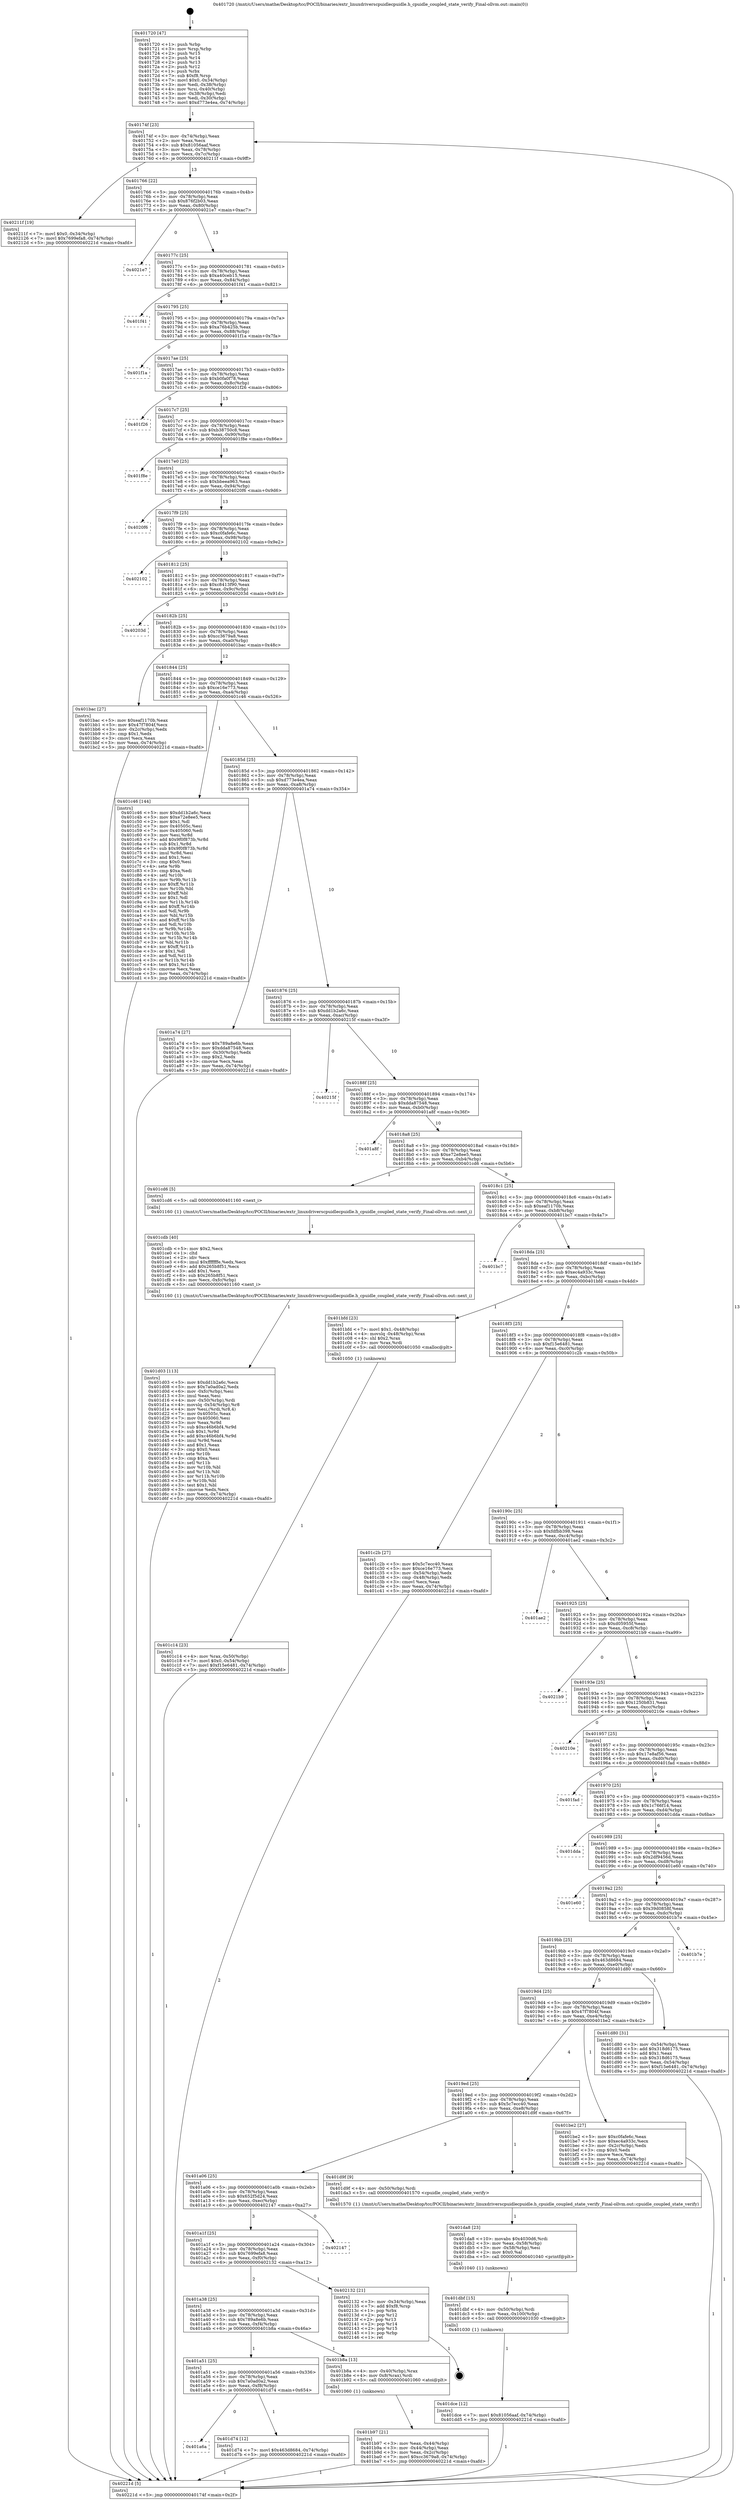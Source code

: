 digraph "0x401720" {
  label = "0x401720 (/mnt/c/Users/mathe/Desktop/tcc/POCII/binaries/extr_linuxdriverscpuidlecpuidle.h_cpuidle_coupled_state_verify_Final-ollvm.out::main(0))"
  labelloc = "t"
  node[shape=record]

  Entry [label="",width=0.3,height=0.3,shape=circle,fillcolor=black,style=filled]
  "0x40174f" [label="{
     0x40174f [23]\l
     | [instrs]\l
     &nbsp;&nbsp;0x40174f \<+3\>: mov -0x74(%rbp),%eax\l
     &nbsp;&nbsp;0x401752 \<+2\>: mov %eax,%ecx\l
     &nbsp;&nbsp;0x401754 \<+6\>: sub $0x81056aaf,%ecx\l
     &nbsp;&nbsp;0x40175a \<+3\>: mov %eax,-0x78(%rbp)\l
     &nbsp;&nbsp;0x40175d \<+3\>: mov %ecx,-0x7c(%rbp)\l
     &nbsp;&nbsp;0x401760 \<+6\>: je 000000000040211f \<main+0x9ff\>\l
  }"]
  "0x40211f" [label="{
     0x40211f [19]\l
     | [instrs]\l
     &nbsp;&nbsp;0x40211f \<+7\>: movl $0x0,-0x34(%rbp)\l
     &nbsp;&nbsp;0x402126 \<+7\>: movl $0x7699efa8,-0x74(%rbp)\l
     &nbsp;&nbsp;0x40212d \<+5\>: jmp 000000000040221d \<main+0xafd\>\l
  }"]
  "0x401766" [label="{
     0x401766 [22]\l
     | [instrs]\l
     &nbsp;&nbsp;0x401766 \<+5\>: jmp 000000000040176b \<main+0x4b\>\l
     &nbsp;&nbsp;0x40176b \<+3\>: mov -0x78(%rbp),%eax\l
     &nbsp;&nbsp;0x40176e \<+5\>: sub $0x876f2b03,%eax\l
     &nbsp;&nbsp;0x401773 \<+3\>: mov %eax,-0x80(%rbp)\l
     &nbsp;&nbsp;0x401776 \<+6\>: je 00000000004021e7 \<main+0xac7\>\l
  }"]
  Exit [label="",width=0.3,height=0.3,shape=circle,fillcolor=black,style=filled,peripheries=2]
  "0x4021e7" [label="{
     0x4021e7\l
  }", style=dashed]
  "0x40177c" [label="{
     0x40177c [25]\l
     | [instrs]\l
     &nbsp;&nbsp;0x40177c \<+5\>: jmp 0000000000401781 \<main+0x61\>\l
     &nbsp;&nbsp;0x401781 \<+3\>: mov -0x78(%rbp),%eax\l
     &nbsp;&nbsp;0x401784 \<+5\>: sub $0xa40ceb15,%eax\l
     &nbsp;&nbsp;0x401789 \<+6\>: mov %eax,-0x84(%rbp)\l
     &nbsp;&nbsp;0x40178f \<+6\>: je 0000000000401f41 \<main+0x821\>\l
  }"]
  "0x401dce" [label="{
     0x401dce [12]\l
     | [instrs]\l
     &nbsp;&nbsp;0x401dce \<+7\>: movl $0x81056aaf,-0x74(%rbp)\l
     &nbsp;&nbsp;0x401dd5 \<+5\>: jmp 000000000040221d \<main+0xafd\>\l
  }"]
  "0x401f41" [label="{
     0x401f41\l
  }", style=dashed]
  "0x401795" [label="{
     0x401795 [25]\l
     | [instrs]\l
     &nbsp;&nbsp;0x401795 \<+5\>: jmp 000000000040179a \<main+0x7a\>\l
     &nbsp;&nbsp;0x40179a \<+3\>: mov -0x78(%rbp),%eax\l
     &nbsp;&nbsp;0x40179d \<+5\>: sub $0xa76b425b,%eax\l
     &nbsp;&nbsp;0x4017a2 \<+6\>: mov %eax,-0x88(%rbp)\l
     &nbsp;&nbsp;0x4017a8 \<+6\>: je 0000000000401f1a \<main+0x7fa\>\l
  }"]
  "0x401dbf" [label="{
     0x401dbf [15]\l
     | [instrs]\l
     &nbsp;&nbsp;0x401dbf \<+4\>: mov -0x50(%rbp),%rdi\l
     &nbsp;&nbsp;0x401dc3 \<+6\>: mov %eax,-0x100(%rbp)\l
     &nbsp;&nbsp;0x401dc9 \<+5\>: call 0000000000401030 \<free@plt\>\l
     | [calls]\l
     &nbsp;&nbsp;0x401030 \{1\} (unknown)\l
  }"]
  "0x401f1a" [label="{
     0x401f1a\l
  }", style=dashed]
  "0x4017ae" [label="{
     0x4017ae [25]\l
     | [instrs]\l
     &nbsp;&nbsp;0x4017ae \<+5\>: jmp 00000000004017b3 \<main+0x93\>\l
     &nbsp;&nbsp;0x4017b3 \<+3\>: mov -0x78(%rbp),%eax\l
     &nbsp;&nbsp;0x4017b6 \<+5\>: sub $0xb0fa0f78,%eax\l
     &nbsp;&nbsp;0x4017bb \<+6\>: mov %eax,-0x8c(%rbp)\l
     &nbsp;&nbsp;0x4017c1 \<+6\>: je 0000000000401f26 \<main+0x806\>\l
  }"]
  "0x401da8" [label="{
     0x401da8 [23]\l
     | [instrs]\l
     &nbsp;&nbsp;0x401da8 \<+10\>: movabs $0x4030d6,%rdi\l
     &nbsp;&nbsp;0x401db2 \<+3\>: mov %eax,-0x58(%rbp)\l
     &nbsp;&nbsp;0x401db5 \<+3\>: mov -0x58(%rbp),%esi\l
     &nbsp;&nbsp;0x401db8 \<+2\>: mov $0x0,%al\l
     &nbsp;&nbsp;0x401dba \<+5\>: call 0000000000401040 \<printf@plt\>\l
     | [calls]\l
     &nbsp;&nbsp;0x401040 \{1\} (unknown)\l
  }"]
  "0x401f26" [label="{
     0x401f26\l
  }", style=dashed]
  "0x4017c7" [label="{
     0x4017c7 [25]\l
     | [instrs]\l
     &nbsp;&nbsp;0x4017c7 \<+5\>: jmp 00000000004017cc \<main+0xac\>\l
     &nbsp;&nbsp;0x4017cc \<+3\>: mov -0x78(%rbp),%eax\l
     &nbsp;&nbsp;0x4017cf \<+5\>: sub $0xb38750c8,%eax\l
     &nbsp;&nbsp;0x4017d4 \<+6\>: mov %eax,-0x90(%rbp)\l
     &nbsp;&nbsp;0x4017da \<+6\>: je 0000000000401f8e \<main+0x86e\>\l
  }"]
  "0x401a6a" [label="{
     0x401a6a\l
  }", style=dashed]
  "0x401f8e" [label="{
     0x401f8e\l
  }", style=dashed]
  "0x4017e0" [label="{
     0x4017e0 [25]\l
     | [instrs]\l
     &nbsp;&nbsp;0x4017e0 \<+5\>: jmp 00000000004017e5 \<main+0xc5\>\l
     &nbsp;&nbsp;0x4017e5 \<+3\>: mov -0x78(%rbp),%eax\l
     &nbsp;&nbsp;0x4017e8 \<+5\>: sub $0xbbeea963,%eax\l
     &nbsp;&nbsp;0x4017ed \<+6\>: mov %eax,-0x94(%rbp)\l
     &nbsp;&nbsp;0x4017f3 \<+6\>: je 00000000004020f6 \<main+0x9d6\>\l
  }"]
  "0x401d74" [label="{
     0x401d74 [12]\l
     | [instrs]\l
     &nbsp;&nbsp;0x401d74 \<+7\>: movl $0x463d8684,-0x74(%rbp)\l
     &nbsp;&nbsp;0x401d7b \<+5\>: jmp 000000000040221d \<main+0xafd\>\l
  }"]
  "0x4020f6" [label="{
     0x4020f6\l
  }", style=dashed]
  "0x4017f9" [label="{
     0x4017f9 [25]\l
     | [instrs]\l
     &nbsp;&nbsp;0x4017f9 \<+5\>: jmp 00000000004017fe \<main+0xde\>\l
     &nbsp;&nbsp;0x4017fe \<+3\>: mov -0x78(%rbp),%eax\l
     &nbsp;&nbsp;0x401801 \<+5\>: sub $0xc0fafe6c,%eax\l
     &nbsp;&nbsp;0x401806 \<+6\>: mov %eax,-0x98(%rbp)\l
     &nbsp;&nbsp;0x40180c \<+6\>: je 0000000000402102 \<main+0x9e2\>\l
  }"]
  "0x401d03" [label="{
     0x401d03 [113]\l
     | [instrs]\l
     &nbsp;&nbsp;0x401d03 \<+5\>: mov $0xdd1b2a6c,%ecx\l
     &nbsp;&nbsp;0x401d08 \<+5\>: mov $0x7a0ad0a2,%edx\l
     &nbsp;&nbsp;0x401d0d \<+6\>: mov -0xfc(%rbp),%esi\l
     &nbsp;&nbsp;0x401d13 \<+3\>: imul %eax,%esi\l
     &nbsp;&nbsp;0x401d16 \<+4\>: mov -0x50(%rbp),%rdi\l
     &nbsp;&nbsp;0x401d1a \<+4\>: movslq -0x54(%rbp),%r8\l
     &nbsp;&nbsp;0x401d1e \<+4\>: mov %esi,(%rdi,%r8,4)\l
     &nbsp;&nbsp;0x401d22 \<+7\>: mov 0x40505c,%eax\l
     &nbsp;&nbsp;0x401d29 \<+7\>: mov 0x405060,%esi\l
     &nbsp;&nbsp;0x401d30 \<+3\>: mov %eax,%r9d\l
     &nbsp;&nbsp;0x401d33 \<+7\>: sub $0xc46b6bf4,%r9d\l
     &nbsp;&nbsp;0x401d3a \<+4\>: sub $0x1,%r9d\l
     &nbsp;&nbsp;0x401d3e \<+7\>: add $0xc46b6bf4,%r9d\l
     &nbsp;&nbsp;0x401d45 \<+4\>: imul %r9d,%eax\l
     &nbsp;&nbsp;0x401d49 \<+3\>: and $0x1,%eax\l
     &nbsp;&nbsp;0x401d4c \<+3\>: cmp $0x0,%eax\l
     &nbsp;&nbsp;0x401d4f \<+4\>: sete %r10b\l
     &nbsp;&nbsp;0x401d53 \<+3\>: cmp $0xa,%esi\l
     &nbsp;&nbsp;0x401d56 \<+4\>: setl %r11b\l
     &nbsp;&nbsp;0x401d5a \<+3\>: mov %r10b,%bl\l
     &nbsp;&nbsp;0x401d5d \<+3\>: and %r11b,%bl\l
     &nbsp;&nbsp;0x401d60 \<+3\>: xor %r11b,%r10b\l
     &nbsp;&nbsp;0x401d63 \<+3\>: or %r10b,%bl\l
     &nbsp;&nbsp;0x401d66 \<+3\>: test $0x1,%bl\l
     &nbsp;&nbsp;0x401d69 \<+3\>: cmovne %edx,%ecx\l
     &nbsp;&nbsp;0x401d6c \<+3\>: mov %ecx,-0x74(%rbp)\l
     &nbsp;&nbsp;0x401d6f \<+5\>: jmp 000000000040221d \<main+0xafd\>\l
  }"]
  "0x402102" [label="{
     0x402102\l
  }", style=dashed]
  "0x401812" [label="{
     0x401812 [25]\l
     | [instrs]\l
     &nbsp;&nbsp;0x401812 \<+5\>: jmp 0000000000401817 \<main+0xf7\>\l
     &nbsp;&nbsp;0x401817 \<+3\>: mov -0x78(%rbp),%eax\l
     &nbsp;&nbsp;0x40181a \<+5\>: sub $0xc8413f90,%eax\l
     &nbsp;&nbsp;0x40181f \<+6\>: mov %eax,-0x9c(%rbp)\l
     &nbsp;&nbsp;0x401825 \<+6\>: je 000000000040203d \<main+0x91d\>\l
  }"]
  "0x401cdb" [label="{
     0x401cdb [40]\l
     | [instrs]\l
     &nbsp;&nbsp;0x401cdb \<+5\>: mov $0x2,%ecx\l
     &nbsp;&nbsp;0x401ce0 \<+1\>: cltd\l
     &nbsp;&nbsp;0x401ce1 \<+2\>: idiv %ecx\l
     &nbsp;&nbsp;0x401ce3 \<+6\>: imul $0xfffffffe,%edx,%ecx\l
     &nbsp;&nbsp;0x401ce9 \<+6\>: add $0x265b8f51,%ecx\l
     &nbsp;&nbsp;0x401cef \<+3\>: add $0x1,%ecx\l
     &nbsp;&nbsp;0x401cf2 \<+6\>: sub $0x265b8f51,%ecx\l
     &nbsp;&nbsp;0x401cf8 \<+6\>: mov %ecx,-0xfc(%rbp)\l
     &nbsp;&nbsp;0x401cfe \<+5\>: call 0000000000401160 \<next_i\>\l
     | [calls]\l
     &nbsp;&nbsp;0x401160 \{1\} (/mnt/c/Users/mathe/Desktop/tcc/POCII/binaries/extr_linuxdriverscpuidlecpuidle.h_cpuidle_coupled_state_verify_Final-ollvm.out::next_i)\l
  }"]
  "0x40203d" [label="{
     0x40203d\l
  }", style=dashed]
  "0x40182b" [label="{
     0x40182b [25]\l
     | [instrs]\l
     &nbsp;&nbsp;0x40182b \<+5\>: jmp 0000000000401830 \<main+0x110\>\l
     &nbsp;&nbsp;0x401830 \<+3\>: mov -0x78(%rbp),%eax\l
     &nbsp;&nbsp;0x401833 \<+5\>: sub $0xcc3679a8,%eax\l
     &nbsp;&nbsp;0x401838 \<+6\>: mov %eax,-0xa0(%rbp)\l
     &nbsp;&nbsp;0x40183e \<+6\>: je 0000000000401bac \<main+0x48c\>\l
  }"]
  "0x401c14" [label="{
     0x401c14 [23]\l
     | [instrs]\l
     &nbsp;&nbsp;0x401c14 \<+4\>: mov %rax,-0x50(%rbp)\l
     &nbsp;&nbsp;0x401c18 \<+7\>: movl $0x0,-0x54(%rbp)\l
     &nbsp;&nbsp;0x401c1f \<+7\>: movl $0xf15e6481,-0x74(%rbp)\l
     &nbsp;&nbsp;0x401c26 \<+5\>: jmp 000000000040221d \<main+0xafd\>\l
  }"]
  "0x401bac" [label="{
     0x401bac [27]\l
     | [instrs]\l
     &nbsp;&nbsp;0x401bac \<+5\>: mov $0xeaf1170b,%eax\l
     &nbsp;&nbsp;0x401bb1 \<+5\>: mov $0x47f7804f,%ecx\l
     &nbsp;&nbsp;0x401bb6 \<+3\>: mov -0x2c(%rbp),%edx\l
     &nbsp;&nbsp;0x401bb9 \<+3\>: cmp $0x1,%edx\l
     &nbsp;&nbsp;0x401bbc \<+3\>: cmovl %ecx,%eax\l
     &nbsp;&nbsp;0x401bbf \<+3\>: mov %eax,-0x74(%rbp)\l
     &nbsp;&nbsp;0x401bc2 \<+5\>: jmp 000000000040221d \<main+0xafd\>\l
  }"]
  "0x401844" [label="{
     0x401844 [25]\l
     | [instrs]\l
     &nbsp;&nbsp;0x401844 \<+5\>: jmp 0000000000401849 \<main+0x129\>\l
     &nbsp;&nbsp;0x401849 \<+3\>: mov -0x78(%rbp),%eax\l
     &nbsp;&nbsp;0x40184c \<+5\>: sub $0xce16e773,%eax\l
     &nbsp;&nbsp;0x401851 \<+6\>: mov %eax,-0xa4(%rbp)\l
     &nbsp;&nbsp;0x401857 \<+6\>: je 0000000000401c46 \<main+0x526\>\l
  }"]
  "0x401b97" [label="{
     0x401b97 [21]\l
     | [instrs]\l
     &nbsp;&nbsp;0x401b97 \<+3\>: mov %eax,-0x44(%rbp)\l
     &nbsp;&nbsp;0x401b9a \<+3\>: mov -0x44(%rbp),%eax\l
     &nbsp;&nbsp;0x401b9d \<+3\>: mov %eax,-0x2c(%rbp)\l
     &nbsp;&nbsp;0x401ba0 \<+7\>: movl $0xcc3679a8,-0x74(%rbp)\l
     &nbsp;&nbsp;0x401ba7 \<+5\>: jmp 000000000040221d \<main+0xafd\>\l
  }"]
  "0x401c46" [label="{
     0x401c46 [144]\l
     | [instrs]\l
     &nbsp;&nbsp;0x401c46 \<+5\>: mov $0xdd1b2a6c,%eax\l
     &nbsp;&nbsp;0x401c4b \<+5\>: mov $0xe72e8ee5,%ecx\l
     &nbsp;&nbsp;0x401c50 \<+2\>: mov $0x1,%dl\l
     &nbsp;&nbsp;0x401c52 \<+7\>: mov 0x40505c,%esi\l
     &nbsp;&nbsp;0x401c59 \<+7\>: mov 0x405060,%edi\l
     &nbsp;&nbsp;0x401c60 \<+3\>: mov %esi,%r8d\l
     &nbsp;&nbsp;0x401c63 \<+7\>: add $0x9f0f873b,%r8d\l
     &nbsp;&nbsp;0x401c6a \<+4\>: sub $0x1,%r8d\l
     &nbsp;&nbsp;0x401c6e \<+7\>: sub $0x9f0f873b,%r8d\l
     &nbsp;&nbsp;0x401c75 \<+4\>: imul %r8d,%esi\l
     &nbsp;&nbsp;0x401c79 \<+3\>: and $0x1,%esi\l
     &nbsp;&nbsp;0x401c7c \<+3\>: cmp $0x0,%esi\l
     &nbsp;&nbsp;0x401c7f \<+4\>: sete %r9b\l
     &nbsp;&nbsp;0x401c83 \<+3\>: cmp $0xa,%edi\l
     &nbsp;&nbsp;0x401c86 \<+4\>: setl %r10b\l
     &nbsp;&nbsp;0x401c8a \<+3\>: mov %r9b,%r11b\l
     &nbsp;&nbsp;0x401c8d \<+4\>: xor $0xff,%r11b\l
     &nbsp;&nbsp;0x401c91 \<+3\>: mov %r10b,%bl\l
     &nbsp;&nbsp;0x401c94 \<+3\>: xor $0xff,%bl\l
     &nbsp;&nbsp;0x401c97 \<+3\>: xor $0x1,%dl\l
     &nbsp;&nbsp;0x401c9a \<+3\>: mov %r11b,%r14b\l
     &nbsp;&nbsp;0x401c9d \<+4\>: and $0xff,%r14b\l
     &nbsp;&nbsp;0x401ca1 \<+3\>: and %dl,%r9b\l
     &nbsp;&nbsp;0x401ca4 \<+3\>: mov %bl,%r15b\l
     &nbsp;&nbsp;0x401ca7 \<+4\>: and $0xff,%r15b\l
     &nbsp;&nbsp;0x401cab \<+3\>: and %dl,%r10b\l
     &nbsp;&nbsp;0x401cae \<+3\>: or %r9b,%r14b\l
     &nbsp;&nbsp;0x401cb1 \<+3\>: or %r10b,%r15b\l
     &nbsp;&nbsp;0x401cb4 \<+3\>: xor %r15b,%r14b\l
     &nbsp;&nbsp;0x401cb7 \<+3\>: or %bl,%r11b\l
     &nbsp;&nbsp;0x401cba \<+4\>: xor $0xff,%r11b\l
     &nbsp;&nbsp;0x401cbe \<+3\>: or $0x1,%dl\l
     &nbsp;&nbsp;0x401cc1 \<+3\>: and %dl,%r11b\l
     &nbsp;&nbsp;0x401cc4 \<+3\>: or %r11b,%r14b\l
     &nbsp;&nbsp;0x401cc7 \<+4\>: test $0x1,%r14b\l
     &nbsp;&nbsp;0x401ccb \<+3\>: cmovne %ecx,%eax\l
     &nbsp;&nbsp;0x401cce \<+3\>: mov %eax,-0x74(%rbp)\l
     &nbsp;&nbsp;0x401cd1 \<+5\>: jmp 000000000040221d \<main+0xafd\>\l
  }"]
  "0x40185d" [label="{
     0x40185d [25]\l
     | [instrs]\l
     &nbsp;&nbsp;0x40185d \<+5\>: jmp 0000000000401862 \<main+0x142\>\l
     &nbsp;&nbsp;0x401862 \<+3\>: mov -0x78(%rbp),%eax\l
     &nbsp;&nbsp;0x401865 \<+5\>: sub $0xd773e4ea,%eax\l
     &nbsp;&nbsp;0x40186a \<+6\>: mov %eax,-0xa8(%rbp)\l
     &nbsp;&nbsp;0x401870 \<+6\>: je 0000000000401a74 \<main+0x354\>\l
  }"]
  "0x401a51" [label="{
     0x401a51 [25]\l
     | [instrs]\l
     &nbsp;&nbsp;0x401a51 \<+5\>: jmp 0000000000401a56 \<main+0x336\>\l
     &nbsp;&nbsp;0x401a56 \<+3\>: mov -0x78(%rbp),%eax\l
     &nbsp;&nbsp;0x401a59 \<+5\>: sub $0x7a0ad0a2,%eax\l
     &nbsp;&nbsp;0x401a5e \<+6\>: mov %eax,-0xf8(%rbp)\l
     &nbsp;&nbsp;0x401a64 \<+6\>: je 0000000000401d74 \<main+0x654\>\l
  }"]
  "0x401a74" [label="{
     0x401a74 [27]\l
     | [instrs]\l
     &nbsp;&nbsp;0x401a74 \<+5\>: mov $0x789a8e6b,%eax\l
     &nbsp;&nbsp;0x401a79 \<+5\>: mov $0xdda87548,%ecx\l
     &nbsp;&nbsp;0x401a7e \<+3\>: mov -0x30(%rbp),%edx\l
     &nbsp;&nbsp;0x401a81 \<+3\>: cmp $0x2,%edx\l
     &nbsp;&nbsp;0x401a84 \<+3\>: cmovne %ecx,%eax\l
     &nbsp;&nbsp;0x401a87 \<+3\>: mov %eax,-0x74(%rbp)\l
     &nbsp;&nbsp;0x401a8a \<+5\>: jmp 000000000040221d \<main+0xafd\>\l
  }"]
  "0x401876" [label="{
     0x401876 [25]\l
     | [instrs]\l
     &nbsp;&nbsp;0x401876 \<+5\>: jmp 000000000040187b \<main+0x15b\>\l
     &nbsp;&nbsp;0x40187b \<+3\>: mov -0x78(%rbp),%eax\l
     &nbsp;&nbsp;0x40187e \<+5\>: sub $0xdd1b2a6c,%eax\l
     &nbsp;&nbsp;0x401883 \<+6\>: mov %eax,-0xac(%rbp)\l
     &nbsp;&nbsp;0x401889 \<+6\>: je 000000000040215f \<main+0xa3f\>\l
  }"]
  "0x40221d" [label="{
     0x40221d [5]\l
     | [instrs]\l
     &nbsp;&nbsp;0x40221d \<+5\>: jmp 000000000040174f \<main+0x2f\>\l
  }"]
  "0x401720" [label="{
     0x401720 [47]\l
     | [instrs]\l
     &nbsp;&nbsp;0x401720 \<+1\>: push %rbp\l
     &nbsp;&nbsp;0x401721 \<+3\>: mov %rsp,%rbp\l
     &nbsp;&nbsp;0x401724 \<+2\>: push %r15\l
     &nbsp;&nbsp;0x401726 \<+2\>: push %r14\l
     &nbsp;&nbsp;0x401728 \<+2\>: push %r13\l
     &nbsp;&nbsp;0x40172a \<+2\>: push %r12\l
     &nbsp;&nbsp;0x40172c \<+1\>: push %rbx\l
     &nbsp;&nbsp;0x40172d \<+7\>: sub $0xf8,%rsp\l
     &nbsp;&nbsp;0x401734 \<+7\>: movl $0x0,-0x34(%rbp)\l
     &nbsp;&nbsp;0x40173b \<+3\>: mov %edi,-0x38(%rbp)\l
     &nbsp;&nbsp;0x40173e \<+4\>: mov %rsi,-0x40(%rbp)\l
     &nbsp;&nbsp;0x401742 \<+3\>: mov -0x38(%rbp),%edi\l
     &nbsp;&nbsp;0x401745 \<+3\>: mov %edi,-0x30(%rbp)\l
     &nbsp;&nbsp;0x401748 \<+7\>: movl $0xd773e4ea,-0x74(%rbp)\l
  }"]
  "0x401b8a" [label="{
     0x401b8a [13]\l
     | [instrs]\l
     &nbsp;&nbsp;0x401b8a \<+4\>: mov -0x40(%rbp),%rax\l
     &nbsp;&nbsp;0x401b8e \<+4\>: mov 0x8(%rax),%rdi\l
     &nbsp;&nbsp;0x401b92 \<+5\>: call 0000000000401060 \<atoi@plt\>\l
     | [calls]\l
     &nbsp;&nbsp;0x401060 \{1\} (unknown)\l
  }"]
  "0x40215f" [label="{
     0x40215f\l
  }", style=dashed]
  "0x40188f" [label="{
     0x40188f [25]\l
     | [instrs]\l
     &nbsp;&nbsp;0x40188f \<+5\>: jmp 0000000000401894 \<main+0x174\>\l
     &nbsp;&nbsp;0x401894 \<+3\>: mov -0x78(%rbp),%eax\l
     &nbsp;&nbsp;0x401897 \<+5\>: sub $0xdda87548,%eax\l
     &nbsp;&nbsp;0x40189c \<+6\>: mov %eax,-0xb0(%rbp)\l
     &nbsp;&nbsp;0x4018a2 \<+6\>: je 0000000000401a8f \<main+0x36f\>\l
  }"]
  "0x401a38" [label="{
     0x401a38 [25]\l
     | [instrs]\l
     &nbsp;&nbsp;0x401a38 \<+5\>: jmp 0000000000401a3d \<main+0x31d\>\l
     &nbsp;&nbsp;0x401a3d \<+3\>: mov -0x78(%rbp),%eax\l
     &nbsp;&nbsp;0x401a40 \<+5\>: sub $0x789a8e6b,%eax\l
     &nbsp;&nbsp;0x401a45 \<+6\>: mov %eax,-0xf4(%rbp)\l
     &nbsp;&nbsp;0x401a4b \<+6\>: je 0000000000401b8a \<main+0x46a\>\l
  }"]
  "0x401a8f" [label="{
     0x401a8f\l
  }", style=dashed]
  "0x4018a8" [label="{
     0x4018a8 [25]\l
     | [instrs]\l
     &nbsp;&nbsp;0x4018a8 \<+5\>: jmp 00000000004018ad \<main+0x18d\>\l
     &nbsp;&nbsp;0x4018ad \<+3\>: mov -0x78(%rbp),%eax\l
     &nbsp;&nbsp;0x4018b0 \<+5\>: sub $0xe72e8ee5,%eax\l
     &nbsp;&nbsp;0x4018b5 \<+6\>: mov %eax,-0xb4(%rbp)\l
     &nbsp;&nbsp;0x4018bb \<+6\>: je 0000000000401cd6 \<main+0x5b6\>\l
  }"]
  "0x402132" [label="{
     0x402132 [21]\l
     | [instrs]\l
     &nbsp;&nbsp;0x402132 \<+3\>: mov -0x34(%rbp),%eax\l
     &nbsp;&nbsp;0x402135 \<+7\>: add $0xf8,%rsp\l
     &nbsp;&nbsp;0x40213c \<+1\>: pop %rbx\l
     &nbsp;&nbsp;0x40213d \<+2\>: pop %r12\l
     &nbsp;&nbsp;0x40213f \<+2\>: pop %r13\l
     &nbsp;&nbsp;0x402141 \<+2\>: pop %r14\l
     &nbsp;&nbsp;0x402143 \<+2\>: pop %r15\l
     &nbsp;&nbsp;0x402145 \<+1\>: pop %rbp\l
     &nbsp;&nbsp;0x402146 \<+1\>: ret\l
  }"]
  "0x401cd6" [label="{
     0x401cd6 [5]\l
     | [instrs]\l
     &nbsp;&nbsp;0x401cd6 \<+5\>: call 0000000000401160 \<next_i\>\l
     | [calls]\l
     &nbsp;&nbsp;0x401160 \{1\} (/mnt/c/Users/mathe/Desktop/tcc/POCII/binaries/extr_linuxdriverscpuidlecpuidle.h_cpuidle_coupled_state_verify_Final-ollvm.out::next_i)\l
  }"]
  "0x4018c1" [label="{
     0x4018c1 [25]\l
     | [instrs]\l
     &nbsp;&nbsp;0x4018c1 \<+5\>: jmp 00000000004018c6 \<main+0x1a6\>\l
     &nbsp;&nbsp;0x4018c6 \<+3\>: mov -0x78(%rbp),%eax\l
     &nbsp;&nbsp;0x4018c9 \<+5\>: sub $0xeaf1170b,%eax\l
     &nbsp;&nbsp;0x4018ce \<+6\>: mov %eax,-0xb8(%rbp)\l
     &nbsp;&nbsp;0x4018d4 \<+6\>: je 0000000000401bc7 \<main+0x4a7\>\l
  }"]
  "0x401a1f" [label="{
     0x401a1f [25]\l
     | [instrs]\l
     &nbsp;&nbsp;0x401a1f \<+5\>: jmp 0000000000401a24 \<main+0x304\>\l
     &nbsp;&nbsp;0x401a24 \<+3\>: mov -0x78(%rbp),%eax\l
     &nbsp;&nbsp;0x401a27 \<+5\>: sub $0x7699efa8,%eax\l
     &nbsp;&nbsp;0x401a2c \<+6\>: mov %eax,-0xf0(%rbp)\l
     &nbsp;&nbsp;0x401a32 \<+6\>: je 0000000000402132 \<main+0xa12\>\l
  }"]
  "0x401bc7" [label="{
     0x401bc7\l
  }", style=dashed]
  "0x4018da" [label="{
     0x4018da [25]\l
     | [instrs]\l
     &nbsp;&nbsp;0x4018da \<+5\>: jmp 00000000004018df \<main+0x1bf\>\l
     &nbsp;&nbsp;0x4018df \<+3\>: mov -0x78(%rbp),%eax\l
     &nbsp;&nbsp;0x4018e2 \<+5\>: sub $0xec4a933c,%eax\l
     &nbsp;&nbsp;0x4018e7 \<+6\>: mov %eax,-0xbc(%rbp)\l
     &nbsp;&nbsp;0x4018ed \<+6\>: je 0000000000401bfd \<main+0x4dd\>\l
  }"]
  "0x402147" [label="{
     0x402147\l
  }", style=dashed]
  "0x401bfd" [label="{
     0x401bfd [23]\l
     | [instrs]\l
     &nbsp;&nbsp;0x401bfd \<+7\>: movl $0x1,-0x48(%rbp)\l
     &nbsp;&nbsp;0x401c04 \<+4\>: movslq -0x48(%rbp),%rax\l
     &nbsp;&nbsp;0x401c08 \<+4\>: shl $0x2,%rax\l
     &nbsp;&nbsp;0x401c0c \<+3\>: mov %rax,%rdi\l
     &nbsp;&nbsp;0x401c0f \<+5\>: call 0000000000401050 \<malloc@plt\>\l
     | [calls]\l
     &nbsp;&nbsp;0x401050 \{1\} (unknown)\l
  }"]
  "0x4018f3" [label="{
     0x4018f3 [25]\l
     | [instrs]\l
     &nbsp;&nbsp;0x4018f3 \<+5\>: jmp 00000000004018f8 \<main+0x1d8\>\l
     &nbsp;&nbsp;0x4018f8 \<+3\>: mov -0x78(%rbp),%eax\l
     &nbsp;&nbsp;0x4018fb \<+5\>: sub $0xf15e6481,%eax\l
     &nbsp;&nbsp;0x401900 \<+6\>: mov %eax,-0xc0(%rbp)\l
     &nbsp;&nbsp;0x401906 \<+6\>: je 0000000000401c2b \<main+0x50b\>\l
  }"]
  "0x401a06" [label="{
     0x401a06 [25]\l
     | [instrs]\l
     &nbsp;&nbsp;0x401a06 \<+5\>: jmp 0000000000401a0b \<main+0x2eb\>\l
     &nbsp;&nbsp;0x401a0b \<+3\>: mov -0x78(%rbp),%eax\l
     &nbsp;&nbsp;0x401a0e \<+5\>: sub $0x652f5d24,%eax\l
     &nbsp;&nbsp;0x401a13 \<+6\>: mov %eax,-0xec(%rbp)\l
     &nbsp;&nbsp;0x401a19 \<+6\>: je 0000000000402147 \<main+0xa27\>\l
  }"]
  "0x401c2b" [label="{
     0x401c2b [27]\l
     | [instrs]\l
     &nbsp;&nbsp;0x401c2b \<+5\>: mov $0x5c7ecc40,%eax\l
     &nbsp;&nbsp;0x401c30 \<+5\>: mov $0xce16e773,%ecx\l
     &nbsp;&nbsp;0x401c35 \<+3\>: mov -0x54(%rbp),%edx\l
     &nbsp;&nbsp;0x401c38 \<+3\>: cmp -0x48(%rbp),%edx\l
     &nbsp;&nbsp;0x401c3b \<+3\>: cmovl %ecx,%eax\l
     &nbsp;&nbsp;0x401c3e \<+3\>: mov %eax,-0x74(%rbp)\l
     &nbsp;&nbsp;0x401c41 \<+5\>: jmp 000000000040221d \<main+0xafd\>\l
  }"]
  "0x40190c" [label="{
     0x40190c [25]\l
     | [instrs]\l
     &nbsp;&nbsp;0x40190c \<+5\>: jmp 0000000000401911 \<main+0x1f1\>\l
     &nbsp;&nbsp;0x401911 \<+3\>: mov -0x78(%rbp),%eax\l
     &nbsp;&nbsp;0x401914 \<+5\>: sub $0xfdfbb398,%eax\l
     &nbsp;&nbsp;0x401919 \<+6\>: mov %eax,-0xc4(%rbp)\l
     &nbsp;&nbsp;0x40191f \<+6\>: je 0000000000401ae2 \<main+0x3c2\>\l
  }"]
  "0x401d9f" [label="{
     0x401d9f [9]\l
     | [instrs]\l
     &nbsp;&nbsp;0x401d9f \<+4\>: mov -0x50(%rbp),%rdi\l
     &nbsp;&nbsp;0x401da3 \<+5\>: call 0000000000401570 \<cpuidle_coupled_state_verify\>\l
     | [calls]\l
     &nbsp;&nbsp;0x401570 \{1\} (/mnt/c/Users/mathe/Desktop/tcc/POCII/binaries/extr_linuxdriverscpuidlecpuidle.h_cpuidle_coupled_state_verify_Final-ollvm.out::cpuidle_coupled_state_verify)\l
  }"]
  "0x401ae2" [label="{
     0x401ae2\l
  }", style=dashed]
  "0x401925" [label="{
     0x401925 [25]\l
     | [instrs]\l
     &nbsp;&nbsp;0x401925 \<+5\>: jmp 000000000040192a \<main+0x20a\>\l
     &nbsp;&nbsp;0x40192a \<+3\>: mov -0x78(%rbp),%eax\l
     &nbsp;&nbsp;0x40192d \<+5\>: sub $0xd05955f,%eax\l
     &nbsp;&nbsp;0x401932 \<+6\>: mov %eax,-0xc8(%rbp)\l
     &nbsp;&nbsp;0x401938 \<+6\>: je 00000000004021b9 \<main+0xa99\>\l
  }"]
  "0x4019ed" [label="{
     0x4019ed [25]\l
     | [instrs]\l
     &nbsp;&nbsp;0x4019ed \<+5\>: jmp 00000000004019f2 \<main+0x2d2\>\l
     &nbsp;&nbsp;0x4019f2 \<+3\>: mov -0x78(%rbp),%eax\l
     &nbsp;&nbsp;0x4019f5 \<+5\>: sub $0x5c7ecc40,%eax\l
     &nbsp;&nbsp;0x4019fa \<+6\>: mov %eax,-0xe8(%rbp)\l
     &nbsp;&nbsp;0x401a00 \<+6\>: je 0000000000401d9f \<main+0x67f\>\l
  }"]
  "0x4021b9" [label="{
     0x4021b9\l
  }", style=dashed]
  "0x40193e" [label="{
     0x40193e [25]\l
     | [instrs]\l
     &nbsp;&nbsp;0x40193e \<+5\>: jmp 0000000000401943 \<main+0x223\>\l
     &nbsp;&nbsp;0x401943 \<+3\>: mov -0x78(%rbp),%eax\l
     &nbsp;&nbsp;0x401946 \<+5\>: sub $0x1250b831,%eax\l
     &nbsp;&nbsp;0x40194b \<+6\>: mov %eax,-0xcc(%rbp)\l
     &nbsp;&nbsp;0x401951 \<+6\>: je 000000000040210e \<main+0x9ee\>\l
  }"]
  "0x401be2" [label="{
     0x401be2 [27]\l
     | [instrs]\l
     &nbsp;&nbsp;0x401be2 \<+5\>: mov $0xc0fafe6c,%eax\l
     &nbsp;&nbsp;0x401be7 \<+5\>: mov $0xec4a933c,%ecx\l
     &nbsp;&nbsp;0x401bec \<+3\>: mov -0x2c(%rbp),%edx\l
     &nbsp;&nbsp;0x401bef \<+3\>: cmp $0x0,%edx\l
     &nbsp;&nbsp;0x401bf2 \<+3\>: cmove %ecx,%eax\l
     &nbsp;&nbsp;0x401bf5 \<+3\>: mov %eax,-0x74(%rbp)\l
     &nbsp;&nbsp;0x401bf8 \<+5\>: jmp 000000000040221d \<main+0xafd\>\l
  }"]
  "0x40210e" [label="{
     0x40210e\l
  }", style=dashed]
  "0x401957" [label="{
     0x401957 [25]\l
     | [instrs]\l
     &nbsp;&nbsp;0x401957 \<+5\>: jmp 000000000040195c \<main+0x23c\>\l
     &nbsp;&nbsp;0x40195c \<+3\>: mov -0x78(%rbp),%eax\l
     &nbsp;&nbsp;0x40195f \<+5\>: sub $0x17e8af56,%eax\l
     &nbsp;&nbsp;0x401964 \<+6\>: mov %eax,-0xd0(%rbp)\l
     &nbsp;&nbsp;0x40196a \<+6\>: je 0000000000401fad \<main+0x88d\>\l
  }"]
  "0x4019d4" [label="{
     0x4019d4 [25]\l
     | [instrs]\l
     &nbsp;&nbsp;0x4019d4 \<+5\>: jmp 00000000004019d9 \<main+0x2b9\>\l
     &nbsp;&nbsp;0x4019d9 \<+3\>: mov -0x78(%rbp),%eax\l
     &nbsp;&nbsp;0x4019dc \<+5\>: sub $0x47f7804f,%eax\l
     &nbsp;&nbsp;0x4019e1 \<+6\>: mov %eax,-0xe4(%rbp)\l
     &nbsp;&nbsp;0x4019e7 \<+6\>: je 0000000000401be2 \<main+0x4c2\>\l
  }"]
  "0x401fad" [label="{
     0x401fad\l
  }", style=dashed]
  "0x401970" [label="{
     0x401970 [25]\l
     | [instrs]\l
     &nbsp;&nbsp;0x401970 \<+5\>: jmp 0000000000401975 \<main+0x255\>\l
     &nbsp;&nbsp;0x401975 \<+3\>: mov -0x78(%rbp),%eax\l
     &nbsp;&nbsp;0x401978 \<+5\>: sub $0x1c766f14,%eax\l
     &nbsp;&nbsp;0x40197d \<+6\>: mov %eax,-0xd4(%rbp)\l
     &nbsp;&nbsp;0x401983 \<+6\>: je 0000000000401dda \<main+0x6ba\>\l
  }"]
  "0x401d80" [label="{
     0x401d80 [31]\l
     | [instrs]\l
     &nbsp;&nbsp;0x401d80 \<+3\>: mov -0x54(%rbp),%eax\l
     &nbsp;&nbsp;0x401d83 \<+5\>: add $0x318d6175,%eax\l
     &nbsp;&nbsp;0x401d88 \<+3\>: add $0x1,%eax\l
     &nbsp;&nbsp;0x401d8b \<+5\>: sub $0x318d6175,%eax\l
     &nbsp;&nbsp;0x401d90 \<+3\>: mov %eax,-0x54(%rbp)\l
     &nbsp;&nbsp;0x401d93 \<+7\>: movl $0xf15e6481,-0x74(%rbp)\l
     &nbsp;&nbsp;0x401d9a \<+5\>: jmp 000000000040221d \<main+0xafd\>\l
  }"]
  "0x401dda" [label="{
     0x401dda\l
  }", style=dashed]
  "0x401989" [label="{
     0x401989 [25]\l
     | [instrs]\l
     &nbsp;&nbsp;0x401989 \<+5\>: jmp 000000000040198e \<main+0x26e\>\l
     &nbsp;&nbsp;0x40198e \<+3\>: mov -0x78(%rbp),%eax\l
     &nbsp;&nbsp;0x401991 \<+5\>: sub $0x2df9456d,%eax\l
     &nbsp;&nbsp;0x401996 \<+6\>: mov %eax,-0xd8(%rbp)\l
     &nbsp;&nbsp;0x40199c \<+6\>: je 0000000000401e60 \<main+0x740\>\l
  }"]
  "0x4019bb" [label="{
     0x4019bb [25]\l
     | [instrs]\l
     &nbsp;&nbsp;0x4019bb \<+5\>: jmp 00000000004019c0 \<main+0x2a0\>\l
     &nbsp;&nbsp;0x4019c0 \<+3\>: mov -0x78(%rbp),%eax\l
     &nbsp;&nbsp;0x4019c3 \<+5\>: sub $0x463d8684,%eax\l
     &nbsp;&nbsp;0x4019c8 \<+6\>: mov %eax,-0xe0(%rbp)\l
     &nbsp;&nbsp;0x4019ce \<+6\>: je 0000000000401d80 \<main+0x660\>\l
  }"]
  "0x401e60" [label="{
     0x401e60\l
  }", style=dashed]
  "0x4019a2" [label="{
     0x4019a2 [25]\l
     | [instrs]\l
     &nbsp;&nbsp;0x4019a2 \<+5\>: jmp 00000000004019a7 \<main+0x287\>\l
     &nbsp;&nbsp;0x4019a7 \<+3\>: mov -0x78(%rbp),%eax\l
     &nbsp;&nbsp;0x4019aa \<+5\>: sub $0x39d0858f,%eax\l
     &nbsp;&nbsp;0x4019af \<+6\>: mov %eax,-0xdc(%rbp)\l
     &nbsp;&nbsp;0x4019b5 \<+6\>: je 0000000000401b7e \<main+0x45e\>\l
  }"]
  "0x401b7e" [label="{
     0x401b7e\l
  }", style=dashed]
  Entry -> "0x401720" [label=" 1"]
  "0x40174f" -> "0x40211f" [label=" 1"]
  "0x40174f" -> "0x401766" [label=" 13"]
  "0x402132" -> Exit [label=" 1"]
  "0x401766" -> "0x4021e7" [label=" 0"]
  "0x401766" -> "0x40177c" [label=" 13"]
  "0x40211f" -> "0x40221d" [label=" 1"]
  "0x40177c" -> "0x401f41" [label=" 0"]
  "0x40177c" -> "0x401795" [label=" 13"]
  "0x401dce" -> "0x40221d" [label=" 1"]
  "0x401795" -> "0x401f1a" [label=" 0"]
  "0x401795" -> "0x4017ae" [label=" 13"]
  "0x401dbf" -> "0x401dce" [label=" 1"]
  "0x4017ae" -> "0x401f26" [label=" 0"]
  "0x4017ae" -> "0x4017c7" [label=" 13"]
  "0x401da8" -> "0x401dbf" [label=" 1"]
  "0x4017c7" -> "0x401f8e" [label=" 0"]
  "0x4017c7" -> "0x4017e0" [label=" 13"]
  "0x401d9f" -> "0x401da8" [label=" 1"]
  "0x4017e0" -> "0x4020f6" [label=" 0"]
  "0x4017e0" -> "0x4017f9" [label=" 13"]
  "0x401d80" -> "0x40221d" [label=" 1"]
  "0x4017f9" -> "0x402102" [label=" 0"]
  "0x4017f9" -> "0x401812" [label=" 13"]
  "0x401a51" -> "0x401a6a" [label=" 0"]
  "0x401812" -> "0x40203d" [label=" 0"]
  "0x401812" -> "0x40182b" [label=" 13"]
  "0x401a51" -> "0x401d74" [label=" 1"]
  "0x40182b" -> "0x401bac" [label=" 1"]
  "0x40182b" -> "0x401844" [label=" 12"]
  "0x401d74" -> "0x40221d" [label=" 1"]
  "0x401844" -> "0x401c46" [label=" 1"]
  "0x401844" -> "0x40185d" [label=" 11"]
  "0x401d03" -> "0x40221d" [label=" 1"]
  "0x40185d" -> "0x401a74" [label=" 1"]
  "0x40185d" -> "0x401876" [label=" 10"]
  "0x401a74" -> "0x40221d" [label=" 1"]
  "0x401720" -> "0x40174f" [label=" 1"]
  "0x40221d" -> "0x40174f" [label=" 13"]
  "0x401cdb" -> "0x401d03" [label=" 1"]
  "0x401876" -> "0x40215f" [label=" 0"]
  "0x401876" -> "0x40188f" [label=" 10"]
  "0x401cd6" -> "0x401cdb" [label=" 1"]
  "0x40188f" -> "0x401a8f" [label=" 0"]
  "0x40188f" -> "0x4018a8" [label=" 10"]
  "0x401c2b" -> "0x40221d" [label=" 2"]
  "0x4018a8" -> "0x401cd6" [label=" 1"]
  "0x4018a8" -> "0x4018c1" [label=" 9"]
  "0x401c14" -> "0x40221d" [label=" 1"]
  "0x4018c1" -> "0x401bc7" [label=" 0"]
  "0x4018c1" -> "0x4018da" [label=" 9"]
  "0x401be2" -> "0x40221d" [label=" 1"]
  "0x4018da" -> "0x401bfd" [label=" 1"]
  "0x4018da" -> "0x4018f3" [label=" 8"]
  "0x401bac" -> "0x40221d" [label=" 1"]
  "0x4018f3" -> "0x401c2b" [label=" 2"]
  "0x4018f3" -> "0x40190c" [label=" 6"]
  "0x401b8a" -> "0x401b97" [label=" 1"]
  "0x40190c" -> "0x401ae2" [label=" 0"]
  "0x40190c" -> "0x401925" [label=" 6"]
  "0x401a38" -> "0x401a51" [label=" 1"]
  "0x401925" -> "0x4021b9" [label=" 0"]
  "0x401925" -> "0x40193e" [label=" 6"]
  "0x401c46" -> "0x40221d" [label=" 1"]
  "0x40193e" -> "0x40210e" [label=" 0"]
  "0x40193e" -> "0x401957" [label=" 6"]
  "0x401a1f" -> "0x401a38" [label=" 2"]
  "0x401957" -> "0x401fad" [label=" 0"]
  "0x401957" -> "0x401970" [label=" 6"]
  "0x401bfd" -> "0x401c14" [label=" 1"]
  "0x401970" -> "0x401dda" [label=" 0"]
  "0x401970" -> "0x401989" [label=" 6"]
  "0x401a06" -> "0x401a1f" [label=" 3"]
  "0x401989" -> "0x401e60" [label=" 0"]
  "0x401989" -> "0x4019a2" [label=" 6"]
  "0x401b97" -> "0x40221d" [label=" 1"]
  "0x4019a2" -> "0x401b7e" [label=" 0"]
  "0x4019a2" -> "0x4019bb" [label=" 6"]
  "0x401a06" -> "0x402147" [label=" 0"]
  "0x4019bb" -> "0x401d80" [label=" 1"]
  "0x4019bb" -> "0x4019d4" [label=" 5"]
  "0x401a1f" -> "0x402132" [label=" 1"]
  "0x4019d4" -> "0x401be2" [label=" 1"]
  "0x4019d4" -> "0x4019ed" [label=" 4"]
  "0x401a38" -> "0x401b8a" [label=" 1"]
  "0x4019ed" -> "0x401d9f" [label=" 1"]
  "0x4019ed" -> "0x401a06" [label=" 3"]
}
